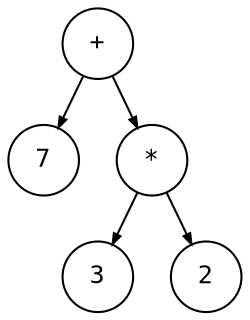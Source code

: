 digraph astgraph {
  node [shape=circle, fontsize=12, fontname="Courier", height=.1];
  ranksep=.3;
  edge [arrowsize=.5]

  node1 [label="+"]
  node2 [label="7"]
  node3 [label="*"]
  node4 [label="3"]
  node5 [label="2"]
  node3 -> node4
  node3 -> node5
  node1 -> node2
  node1 -> node3
}

